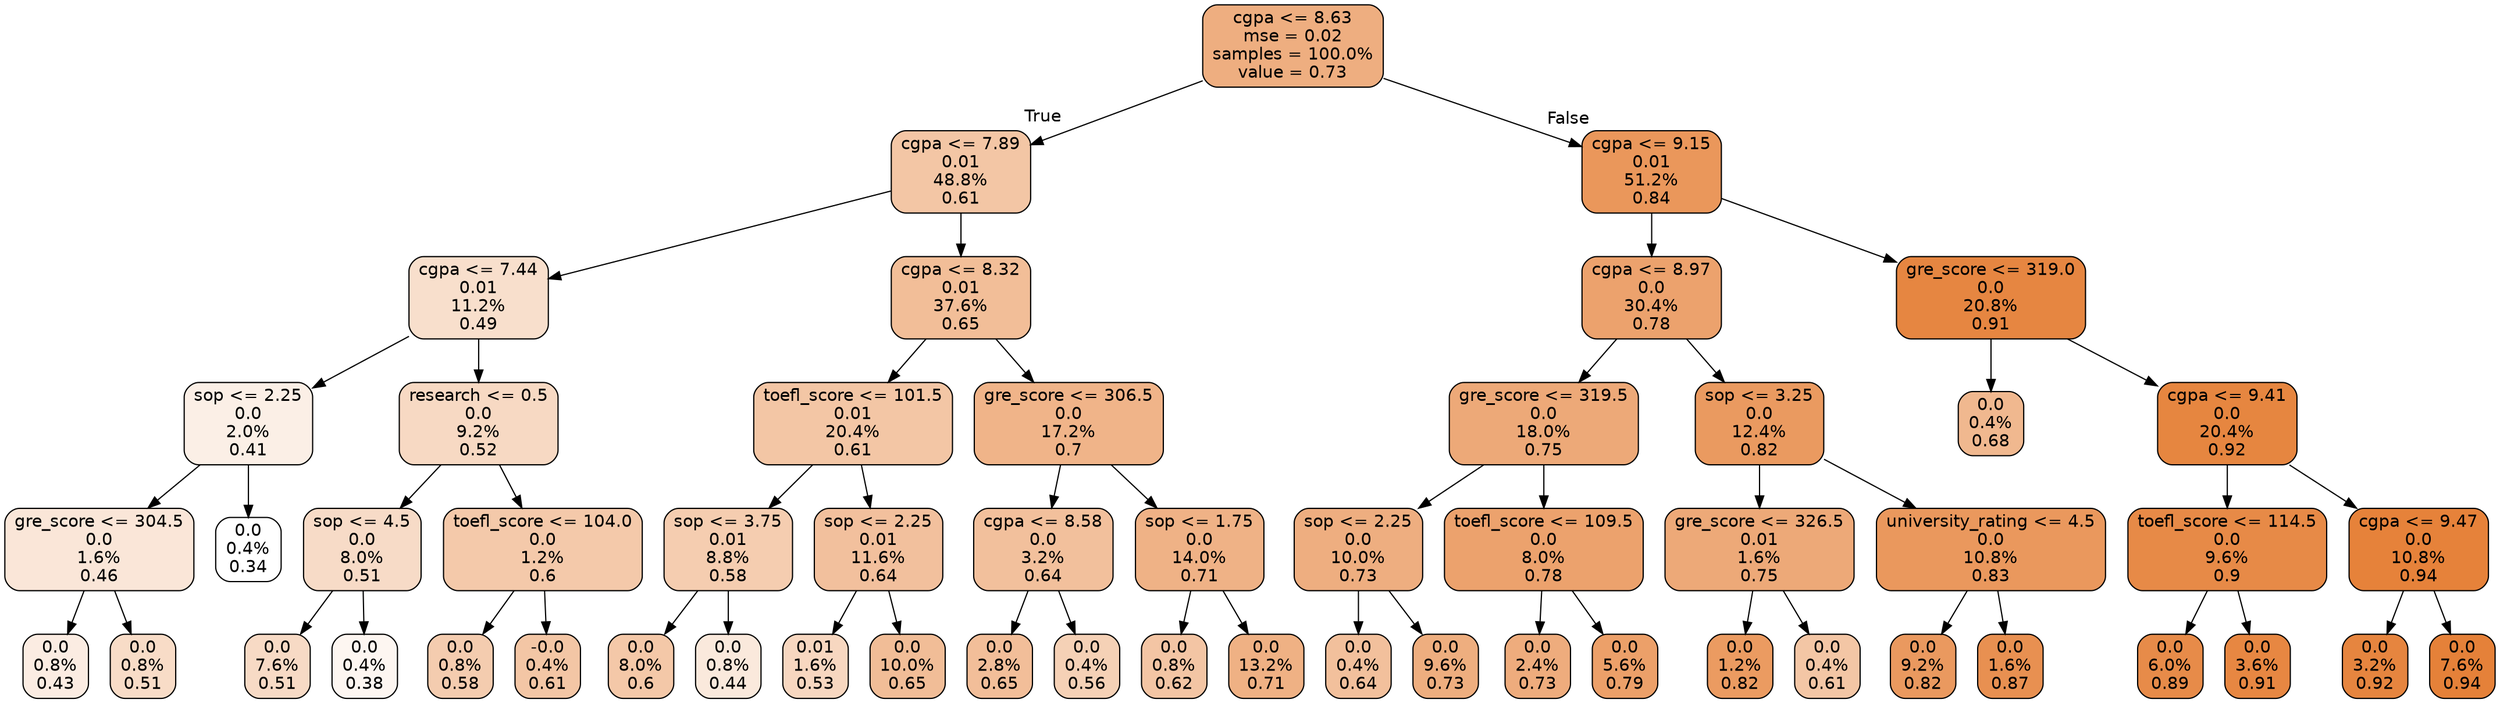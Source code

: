 digraph Tree {
node [shape=box, style="filled, rounded", color="black", fontname=helvetica] ;
edge [fontname=helvetica] ;
0 [label="cgpa <= 8.63\nmse = 0.02\nsamples = 100.0%\nvalue = 0.73", fillcolor="#e58139a3"] ;
1 [label="cgpa <= 7.89\n0.01\n48.8%\n0.61", fillcolor="#e5813973"] ;
0 -> 1 [labeldistance=2.5, labelangle=45, headlabel="True"] ;
2 [label="cgpa <= 7.44\n0.01\n11.2%\n0.49", fillcolor="#e5813941"] ;
1 -> 2 ;
3 [label="sop <= 2.25\n0.0\n2.0%\n0.41", fillcolor="#e581391f"] ;
2 -> 3 ;
4 [label="gre_score <= 304.5\n0.0\n1.6%\n0.46", fillcolor="#e5813932"] ;
3 -> 4 ;
5 [label="0.0\n0.8%\n0.43", fillcolor="#e5813925"] ;
4 -> 5 ;
6 [label="0.0\n0.8%\n0.51", fillcolor="#e5813947"] ;
4 -> 6 ;
7 [label="0.0\n0.4%\n0.34", fillcolor="#e5813900"] ;
3 -> 7 ;
8 [label="research <= 0.5\n0.0\n9.2%\n0.52", fillcolor="#e581394d"] ;
2 -> 8 ;
9 [label="sop <= 4.5\n0.0\n8.0%\n0.51", fillcolor="#e5813948"] ;
8 -> 9 ;
10 [label="0.0\n7.6%\n0.51", fillcolor="#e581394a"] ;
9 -> 10 ;
11 [label="0.0\n0.4%\n0.38", fillcolor="#e5813911"] ;
9 -> 11 ;
12 [label="toefl_score <= 104.0\n0.0\n1.2%\n0.6", fillcolor="#e581396d"] ;
8 -> 12 ;
13 [label="0.0\n0.8%\n0.58", fillcolor="#e5813966"] ;
12 -> 13 ;
14 [label="-0.0\n0.4%\n0.61", fillcolor="#e5813973"] ;
12 -> 14 ;
15 [label="cgpa <= 8.32\n0.01\n37.6%\n0.65", fillcolor="#e5813984"] ;
1 -> 15 ;
16 [label="toefl_score <= 101.5\n0.01\n20.4%\n0.61", fillcolor="#e5813973"] ;
15 -> 16 ;
17 [label="sop <= 3.75\n0.01\n8.8%\n0.58", fillcolor="#e5813965"] ;
16 -> 17 ;
18 [label="0.0\n8.0%\n0.6", fillcolor="#e581396f"] ;
17 -> 18 ;
19 [label="0.0\n0.8%\n0.44", fillcolor="#e581392c"] ;
17 -> 19 ;
20 [label="sop <= 2.25\n0.01\n11.6%\n0.64", fillcolor="#e581397e"] ;
16 -> 20 ;
21 [label="0.01\n1.6%\n0.53", fillcolor="#e5813951"] ;
20 -> 21 ;
22 [label="0.0\n10.0%\n0.65", fillcolor="#e5813985"] ;
20 -> 22 ;
23 [label="gre_score <= 306.5\n0.0\n17.2%\n0.7", fillcolor="#e5813997"] ;
15 -> 23 ;
24 [label="cgpa <= 8.58\n0.0\n3.2%\n0.64", fillcolor="#e581397f"] ;
23 -> 24 ;
25 [label="0.0\n2.8%\n0.65", fillcolor="#e5813983"] ;
24 -> 25 ;
26 [label="0.0\n0.4%\n0.56", fillcolor="#e581395d"] ;
24 -> 26 ;
27 [label="sop <= 1.75\n0.0\n14.0%\n0.71", fillcolor="#e581399b"] ;
23 -> 27 ;
28 [label="0.0\n0.8%\n0.62", fillcolor="#e5813975"] ;
27 -> 28 ;
29 [label="0.0\n13.2%\n0.71", fillcolor="#e581399e"] ;
27 -> 29 ;
30 [label="cgpa <= 9.15\n0.01\n51.2%\n0.84", fillcolor="#e58139d3"] ;
0 -> 30 [labeldistance=2.5, labelangle=-45, headlabel="False"] ;
31 [label="cgpa <= 8.97\n0.0\n30.4%\n0.78", fillcolor="#e58139bb"] ;
30 -> 31 ;
32 [label="gre_score <= 319.5\n0.0\n18.0%\n0.75", fillcolor="#e58139ae"] ;
31 -> 32 ;
33 [label="sop <= 2.25\n0.0\n10.0%\n0.73", fillcolor="#e58139a3"] ;
32 -> 33 ;
34 [label="0.0\n0.4%\n0.64", fillcolor="#e581397f"] ;
33 -> 34 ;
35 [label="0.0\n9.6%\n0.73", fillcolor="#e58139a4"] ;
33 -> 35 ;
36 [label="toefl_score <= 109.5\n0.0\n8.0%\n0.78", fillcolor="#e58139bb"] ;
32 -> 36 ;
37 [label="0.0\n2.4%\n0.73", fillcolor="#e58139a7"] ;
36 -> 37 ;
38 [label="0.0\n5.6%\n0.79", fillcolor="#e58139c1"] ;
36 -> 38 ;
39 [label="sop <= 3.25\n0.0\n12.4%\n0.82", fillcolor="#e58139cc"] ;
31 -> 39 ;
40 [label="gre_score <= 326.5\n0.01\n1.6%\n0.75", fillcolor="#e58139ad"] ;
39 -> 40 ;
41 [label="0.0\n1.2%\n0.82", fillcolor="#e58139cb"] ;
40 -> 41 ;
42 [label="0.0\n0.4%\n0.61", fillcolor="#e5813973"] ;
40 -> 42 ;
43 [label="university_rating <= 4.5\n0.0\n10.8%\n0.83", fillcolor="#e58139d0"] ;
39 -> 43 ;
44 [label="0.0\n9.2%\n0.82", fillcolor="#e58139ce"] ;
43 -> 44 ;
45 [label="0.0\n1.6%\n0.87", fillcolor="#e58139e0"] ;
43 -> 45 ;
46 [label="gre_score <= 319.0\n0.0\n20.8%\n0.91", fillcolor="#e58139f4"] ;
30 -> 46 ;
47 [label="0.0\n0.4%\n0.68", fillcolor="#e5813990"] ;
46 -> 47 ;
48 [label="cgpa <= 9.41\n0.0\n20.4%\n0.92", fillcolor="#e58139f5"] ;
46 -> 48 ;
49 [label="toefl_score <= 114.5\n0.0\n9.6%\n0.9", fillcolor="#e58139ed"] ;
48 -> 49 ;
50 [label="0.0\n6.0%\n0.89", fillcolor="#e58139ea"] ;
49 -> 50 ;
51 [label="0.0\n3.6%\n0.91", fillcolor="#e58139f3"] ;
49 -> 51 ;
52 [label="cgpa <= 9.47\n0.0\n10.8%\n0.94", fillcolor="#e58139fd"] ;
48 -> 52 ;
53 [label="0.0\n3.2%\n0.92", fillcolor="#e58139f7"] ;
52 -> 53 ;
54 [label="0.0\n7.6%\n0.94", fillcolor="#e58139ff"] ;
52 -> 54 ;
}